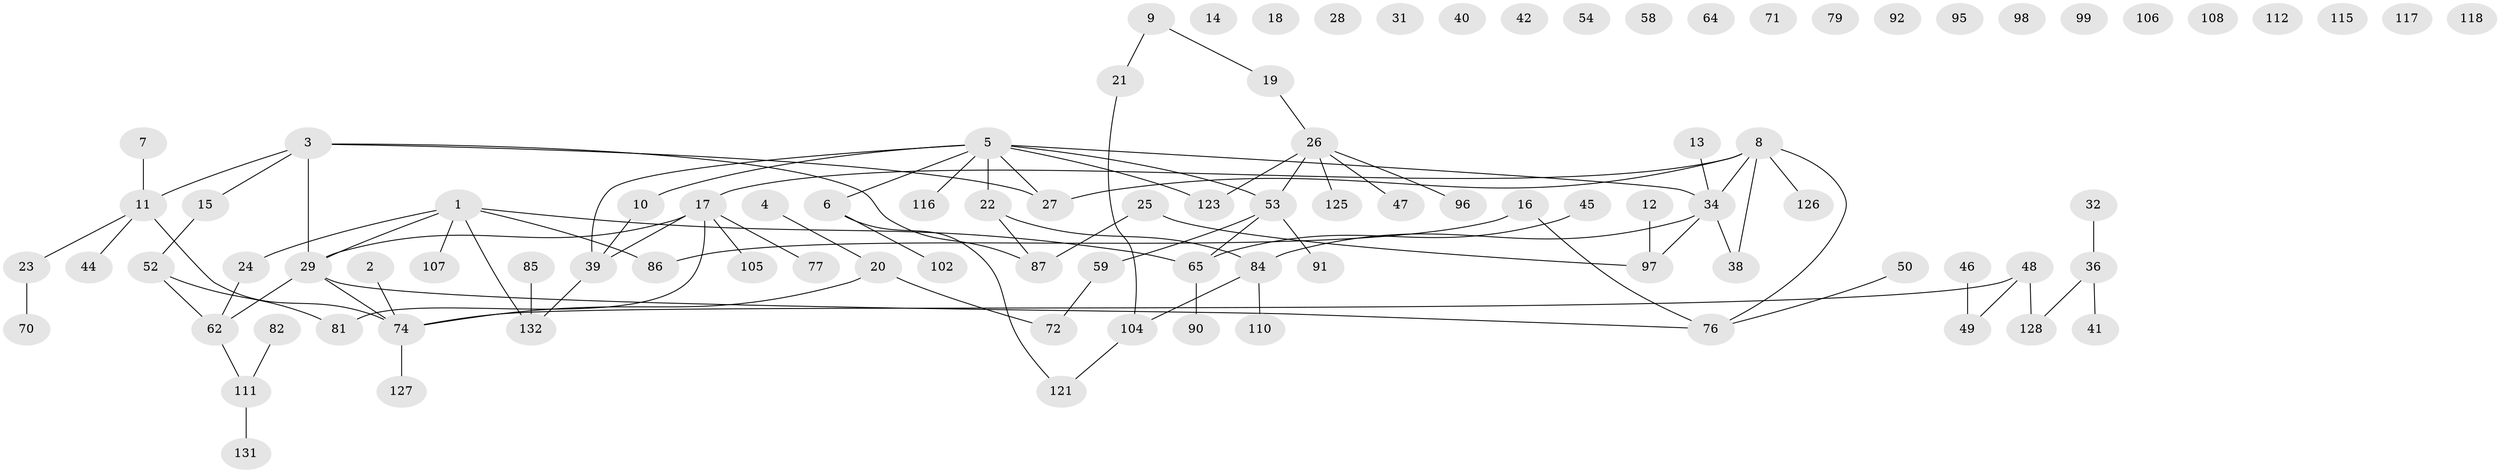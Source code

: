// original degree distribution, {3: 0.18045112781954886, 2: 0.24812030075187969, 1: 0.2932330827067669, 4: 0.06766917293233082, 0: 0.13533834586466165, 5: 0.06015037593984962, 6: 0.007518796992481203, 9: 0.007518796992481203}
// Generated by graph-tools (version 1.1) at 2025/41/03/06/25 10:41:25]
// undirected, 95 vertices, 93 edges
graph export_dot {
graph [start="1"]
  node [color=gray90,style=filled];
  1 [super="+83"];
  2 [super="+37"];
  3 [super="+89"];
  4;
  5 [super="+88"];
  6 [super="+130"];
  7;
  8 [super="+73"];
  9 [super="+101"];
  10;
  11 [super="+43"];
  12;
  13;
  14;
  15;
  16;
  17 [super="+68"];
  18 [super="+35"];
  19 [super="+51"];
  20 [super="+109"];
  21;
  22;
  23 [super="+60"];
  24 [super="+30"];
  25 [super="+66"];
  26 [super="+122"];
  27 [super="+33"];
  28;
  29 [super="+55"];
  31;
  32;
  34 [super="+93"];
  36 [super="+63"];
  38 [super="+94"];
  39 [super="+61"];
  40;
  41;
  42;
  44 [super="+57"];
  45;
  46;
  47;
  48 [super="+100"];
  49;
  50;
  52 [super="+67"];
  53 [super="+56"];
  54;
  58 [super="+114"];
  59 [super="+80"];
  62;
  64;
  65 [super="+69"];
  70;
  71;
  72;
  74 [super="+75"];
  76 [super="+78"];
  77;
  79;
  81;
  82;
  84 [super="+124"];
  85 [super="+113"];
  86 [super="+129"];
  87;
  90;
  91;
  92;
  95;
  96;
  97 [super="+103"];
  98;
  99 [super="+119"];
  102;
  104 [super="+120"];
  105;
  106;
  107;
  108;
  110;
  111 [super="+133"];
  112;
  115;
  116;
  117;
  118;
  121;
  123;
  125;
  126;
  127;
  128;
  131;
  132;
  1 -- 132;
  1 -- 65;
  1 -- 86;
  1 -- 24;
  1 -- 107;
  1 -- 29;
  2 -- 74;
  3 -- 27;
  3 -- 11;
  3 -- 87;
  3 -- 15;
  3 -- 29;
  4 -- 20;
  5 -- 10 [weight=2];
  5 -- 116;
  5 -- 34 [weight=2];
  5 -- 6;
  5 -- 39;
  5 -- 123;
  5 -- 22;
  5 -- 27;
  5 -- 53;
  6 -- 121;
  6 -- 102;
  7 -- 11;
  8 -- 17;
  8 -- 27;
  8 -- 76;
  8 -- 126;
  8 -- 34;
  8 -- 38;
  9 -- 21;
  9 -- 19;
  10 -- 39;
  11 -- 23;
  11 -- 44;
  11 -- 74;
  12 -- 97;
  13 -- 34;
  15 -- 52;
  16 -- 86;
  16 -- 76;
  17 -- 39;
  17 -- 105;
  17 -- 81;
  17 -- 77;
  17 -- 29;
  19 -- 26;
  20 -- 74;
  20 -- 72;
  21 -- 104;
  22 -- 87;
  22 -- 84;
  23 -- 70;
  24 -- 62;
  25 -- 87;
  25 -- 97;
  26 -- 96;
  26 -- 123;
  26 -- 53;
  26 -- 125;
  26 -- 47;
  29 -- 76;
  29 -- 74;
  29 -- 62;
  32 -- 36;
  34 -- 84;
  34 -- 38;
  34 -- 97;
  36 -- 41;
  36 -- 128;
  39 -- 132;
  45 -- 65;
  46 -- 49;
  48 -- 49;
  48 -- 74;
  48 -- 128;
  50 -- 76;
  52 -- 62;
  52 -- 81;
  53 -- 59;
  53 -- 91 [weight=2];
  53 -- 65;
  59 -- 72;
  62 -- 111;
  65 -- 90;
  74 -- 127;
  82 -- 111;
  84 -- 110;
  84 -- 104;
  85 -- 132;
  104 -- 121;
  111 -- 131;
}
